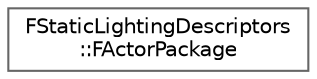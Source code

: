 digraph "Graphical Class Hierarchy"
{
 // INTERACTIVE_SVG=YES
 // LATEX_PDF_SIZE
  bgcolor="transparent";
  edge [fontname=Helvetica,fontsize=10,labelfontname=Helvetica,labelfontsize=10];
  node [fontname=Helvetica,fontsize=10,shape=box,height=0.2,width=0.4];
  rankdir="LR";
  Node0 [id="Node000000",label="FStaticLightingDescriptors\l::FActorPackage",height=0.2,width=0.4,color="grey40", fillcolor="white", style="filled",URL="$dd/d3a/structFStaticLightingDescriptors_1_1FActorPackage.html",tooltip=" "];
}
